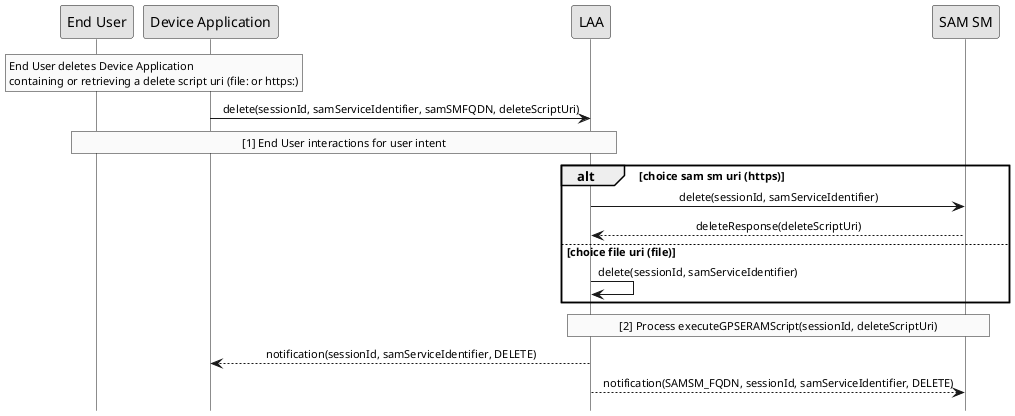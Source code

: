 @startuml

hide footbox
skinparam sequenceMessageAlign center
skinparam sequenceArrowFontSize 11
skinparam noteFontSize 11
skinparam monochrome true
skinparam lifelinestrategy solid
 
rnote over "End User", "Device Application"
     End User deletes Device Application 
     containing or retrieving a delete script uri (file: or https:)
end rnote

"Device Application" -> LAA : delete(sessionId, samServiceIdentifier, samSMFQDN, deleteScriptUri)


rnote over "LAA", "End User"
     [1] End User interactions for user intent
end rnote

alt choice sam sm uri (https)
"LAA" -> "SAM SM" : delete(sessionId, samServiceIdentifier)
"SAM SM" --> LAA : deleteResponse(deleteScriptUri)
else choice file uri (file)
"LAA" -> "LAA" : delete(sessionId, samServiceIdentifier)
end

rnote over "LAA", "SAM SM"
     [2] Process executeGPSERAMScript(sessionId, deleteScriptUri)
end rnote


 
LAA --> "Device Application" : notification(sessionId, samServiceIdentifier, DELETE)
 
LAA --> "SAM SM" : notification(SAMSM_FQDN, sessionId, samServiceIdentifier, DELETE)
@enduml